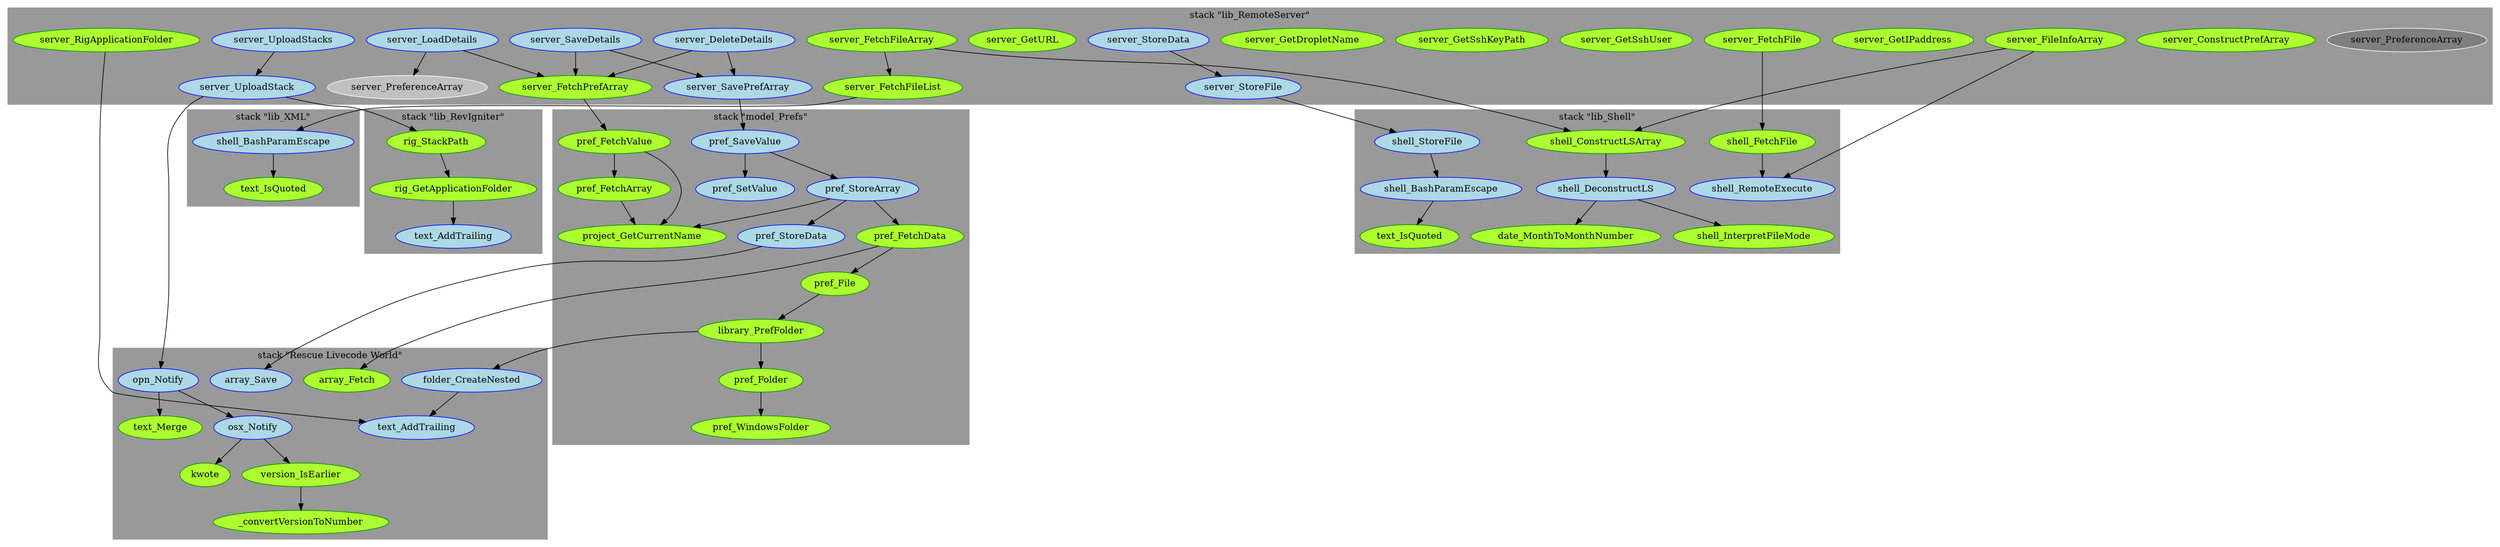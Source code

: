 digraph "dot_FromArray" {	graph [		clusterrank="true"		size="31.2500,31.2500"	];		subgraph "g" {		node [fillcolor="grey50", style="filled", color="white"];			n49 [label="server_PreferenceArray" URL="server_PreferenceArray%2Cg%2Cstack+%22lib_RemoteServer%22%2C1"];	}		subgraph "f" {		node [fillcolor="GreenYellow", style="filled", color="Green4"];			n14 [label="kwote" URL="kwote%2Cf%2Cstack+%22Rescue+Livecode+World%22%2C1"];		n56 [label="array_Fetch" URL="array_Fetch%2Cf%2Cstack+%22Rescue+Livecode+World%22%2C1"];		n35 [label="pref_FetchValue" URL="pref_FetchValue%2Cf%2Cstack+%22model_Prefs%22%2C1"];		n53 [label="server_ConstructPrefArray" URL="server_ConstructPrefArray%2Cf%2Cstack+%22lib_RemoteServer%22%2C1"];		n10 [label="server_FetchFile" URL="server_FetchFile%2Cf%2Cstack+%22lib_RemoteServer%22%2C1"];		n43 [label="server_GetIPaddress" URL="server_GetIPaddress%2Cf%2Cstack+%22lib_RemoteServer%22%2C1"];		n15 [label="version_IsEarlier" URL="version_IsEarlier%2Cf%2Cstack+%22Rescue+Livecode+World%22%2C1"];		n50 [label="pref_File" URL="pref_File%2Cf%2Cstack+%22model_Prefs%22%2C1"];		n36 [label="library_PrefFolder" URL="library_PrefFolder%2Cf%2Cstack+%22model_Prefs%22%2C1"];		n51 [label="server_FetchFileArray" URL="server_FetchFileArray%2Cf%2Cstack+%22lib_RemoteServer%22%2C1"];		n25 [label="server_FetchPrefArray" URL="server_FetchPrefArray%2Cf%2Cstack+%22lib_RemoteServer%22%2C1"];		n11 [label="shell_FetchFile" URL="shell_FetchFile%2Cf%2Cstack+%22lib_Shell%22%2C1"];		n42 [label="server_GetSshUser" URL="server_GetSshUser%2Cf%2Cstack+%22lib_RemoteServer%22%2C1"];		n37 [label="server_GetSshKeyPath" URL="server_GetSshKeyPath%2Cf%2Cstack+%22lib_RemoteServer%22%2C1"];		n6 [label="pref_FetchData" URL="pref_FetchData%2Cf%2Cstack+%22model_Prefs%22%2C1"];		n9 [label="server_GetDropletName" URL="server_GetDropletName%2Cf%2Cstack+%22lib_RemoteServer%22%2C1"];		n16 [label="server_RigApplicationFolder" URL="server_RigApplicationFolder%2Cf%2Cstack+%22lib_RemoteServer%22%2C1"];		n3 [label="shell_InterpretFileMode" URL="shell_InterpretFileMode%2Cf%2Cstack+%22lib_Shell%22%2C1"];		n55 [label="text_Merge" URL="text_Merge%2Cf%2Cstack+%22Rescue+Livecode+World%22%2C1"];		n38 [label="rig_StackPath" URL="rig_StackPath%2Cf%2Cstack+%22lib_RevIgniter%22%2C1"];		n58 [label="text_IsQuoted" URL="text_IsQuoted%2Cf%2Cstack+%22lib_XML%22%2C1"];		n18 [label="pref_FetchArray" URL="pref_FetchArray%2Cf%2Cstack+%22model_Prefs%22%2C1"];		n27 [label="pref_WindowsFolder" URL="pref_WindowsFolder%2Cf%2Cstack+%22model_Prefs%22%2C1"];		n8 [label="project_GetCurrentName" URL="project_GetCurrentName%2Cf%2Cstack+%22model_Prefs%22%2C1"];		n2 [label="date_MonthToMonthNumber" URL="date_MonthToMonthNumber%2Cf%2Cstack+%22lib_Shell%22%2C1"];		n52 [label="server_FetchFileList" URL="server_FetchFileList%2Cf%2Cstack+%22lib_RemoteServer%22%2C1"];		n39 [label="rig_GetApplicationFolder" URL="rig_GetApplicationFolder%2Cf%2Cstack+%22lib_RevIgniter%22%2C1"];		n12 [label="server_GetURL" URL="server_GetURL%2Cf%2Cstack+%22lib_RemoteServer%22%2C1"];		n19 [label="shell_ConstructLSArray" URL="shell_ConstructLSArray%2Cf%2Cstack+%22lib_Shell%22%2C1"];		n23 [label="text_IsQuoted" URL="text_IsQuoted%2Cf%2Cstack+%22lib_Shell%22%2C1"];		n26 [label="pref_Folder" URL="pref_Folder%2Cf%2Cstack+%22model_Prefs%22%2C1"];		n34 [label="_convertVersionToNumber" URL="_convertVersionToNumber%2Cf%2Cstack+%22Rescue+Livecode+World%22%2C1"];		n44 [label="server_FileInfoArray" URL="server_FileInfoArray%2Cf%2Cstack+%22lib_RemoteServer%22%2C1"];	}		subgraph "c" {		node [fillcolor="LightBlue", style="filled", color="Blue"];			n1 [label="shell_DeconstructLS" URL="shell_DeconstructLS%2Cc%2Cstack+%22lib_Shell%22%2C1"];		n29 [label="array_Save" URL="array_Save%2Cc%2Cstack+%22Rescue+Livecode+World%22%2C1"];		n30 [label="shell_RemoteExecute" URL="shell_RemoteExecute%2Cc%2Cstack+%22lib_Shell%22%2C1"];		n22 [label="shell_BashParamEscape" URL="shell_BashParamEscape%2Cc%2Cstack+%22lib_Shell%22%2C1"];		n57 [label="shell_BashParamEscape" URL="shell_BashParamEscape%2Cc%2Cstack+%22lib_XML%22%2C1"];		n48 [label="server_UploadStack" URL="server_UploadStack%2Cc%2Cstack+%22lib_RemoteServer%22%2C1"];		n28 [label="server_SaveDetails" URL="server_SaveDetails%2Cc%2Cstack+%22lib_RemoteServer%22%2C1"];		n31 [label="server_StoreData" URL="server_StoreData%2Cc%2Cstack+%22lib_RemoteServer%22%2C1"];		n54 [label="opn_Notify" URL="opn_Notify%2Cc%2Cstack+%22Rescue+Livecode+World%22%2C1"];		n7 [label="pref_StoreData" URL="pref_StoreData%2Cc%2Cstack+%22model_Prefs%22%2C1"];		n47 [label="server_UploadStacks" URL="server_UploadStacks%2Cc%2Cstack+%22lib_RemoteServer%22%2C1"];		n32 [label="server_StoreFile" URL="server_StoreFile%2Cc%2Cstack+%22lib_RemoteServer%22%2C1"];		n24 [label="server_DeleteDetails" URL="server_DeleteDetails%2Cc%2Cstack+%22lib_RemoteServer%22%2C1"];		n41 [label="text_AddTrailing" URL="text_AddTrailing%2Cc%2Cstack+%22lib_RevIgniter%22%2C1"];		n21 [label="pref_SaveValue" URL="pref_SaveValue%2Cc%2Cstack+%22model_Prefs%22%2C1"];		n5 [label="pref_StoreArray" URL="pref_StoreArray%2Cc%2Cstack+%22model_Prefs%22%2C1"];		n46 [label="pref_SetValue" URL="pref_SetValue%2Cc%2Cstack+%22model_Prefs%22%2C1"];		n20 [label="server_SavePrefArray" URL="server_SavePrefArray%2Cc%2Cstack+%22lib_RemoteServer%22%2C1"];		n33 [label="folder_CreateNested" URL="folder_CreateNested%2Cc%2Cstack+%22Rescue+Livecode+World%22%2C1"];		n17 [label="text_AddTrailing" URL="text_AddTrailing%2Cc%2Cstack+%22Rescue+Livecode+World%22%2C1"];		n40 [label="server_LoadDetails" URL="server_LoadDetails%2Cc%2Cstack+%22lib_RemoteServer%22%2C1"];		n45 [label="shell_StoreFile" URL="shell_StoreFile%2Cc%2Cstack+%22lib_Shell%22%2C1"];		n13 [label="osx_Notify" URL="osx_Notify%2Cc%2Cstack+%22Rescue+Livecode+World%22%2C1"];	}		subgraph "s" {		node [fillcolor="grey", style="filled", color="white"];			n4 [label="server_PreferenceArray" URL="server_PreferenceArray%2Cs%2Cstack+%22lib_RemoteServer%22%2C1"];	}		subgraph cluster1 {			label="stack \"lib_RemoteServer\"";			style=filled;			color=grey60;			fillcolor=grey60;					n53; n49; n10; n43; n48; n51; n28; n31; n25; n42; n37; n47; n9; n32; n24; n16; n20; n52; n40; n12; n4; n44	}	subgraph cluster2 {			label="stack \"lib_RevIgniter\"";			style=filled;			color=grey60;			fillcolor=grey60;					n41; n38; n39	}	subgraph cluster3 {			label="stack \"lib_Shell\"";			style=filled;			color=grey60;			fillcolor=grey60;					n1; n30; n22; n11; n3; n2; n19; n45; n23	}	subgraph cluster4 {			label="stack \"lib_XML\"";			style=filled;			color=grey60;			fillcolor=grey60;					n57; n58	}	subgraph cluster5 {			label="stack \"model_Prefs\"";			style=filled;			color=grey60;			fillcolor=grey60;					n35; n50; n36; n7; n6; n21; n18; n5; n46; n27; n8; n26	}	subgraph cluster6 {			label="stack \"Rescue Livecode World\"";			style=filled;			color=grey60;			fillcolor=grey60;					n14; n56; n29; n15; n54; n55; n33; n17; n34; n13	}		n33 -> n17;	n31 -> n32;	n28 -> n25;	n28 -> n20;	n47 -> n48;	n45 -> n22;	n50 -> n36;	n52 -> n57;	n25 -> n35;	n54 -> n13;	n54 -> n55;	n18 -> n8;	n38 -> n39;	n5 -> n6;	n5 -> n7;	n5 -> n8;	n21 -> n46;	n21 -> n5;	n40 -> n25;	n40 -> n4;	n44 -> n19;	n44 -> n30;	n36 -> n33;	n36 -> n26;	n16 -> n17;	n10 -> n11;	n7 -> n29;	n1 -> n2;	n1 -> n3;	n32 -> n45;	n51 -> n52;	n51 -> n19;	n48 -> n54;	n48 -> n38;	n26 -> n27;	n24 -> n25;	n24 -> n20;	n22 -> n23;	n20 -> n21;	n57 -> n58;	n19 -> n1;	n39 -> n41;	n35 -> n18;	n35 -> n8;	n6 -> n56;	n6 -> n50;	n15 -> n34;	n11 -> n30;	n13 -> n14;	n13 -> n15;}